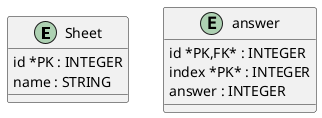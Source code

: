 @startuml
'https://plantuml.com/class-diagram

entity Sheet{
 id *PK : INTEGER
 name : STRING
}

entity answer{
 id *PK,FK* : INTEGER
 index *PK* : INTEGER
 answer : INTEGER
}

@enduml